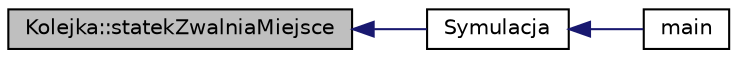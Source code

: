 digraph "Kolejka::statekZwalniaMiejsce"
{
  edge [fontname="Helvetica",fontsize="10",labelfontname="Helvetica",labelfontsize="10"];
  node [fontname="Helvetica",fontsize="10",shape=record];
  rankdir="LR";
  Node1 [label="Kolejka::statekZwalniaMiejsce",height=0.2,width=0.4,color="black", fillcolor="grey75", style="filled", fontcolor="black"];
  Node1 -> Node2 [dir="back",color="midnightblue",fontsize="10",style="solid",fontname="Helvetica"];
  Node2 [label="Symulacja",height=0.2,width=0.4,color="black", fillcolor="white", style="filled",URL="$symulacja_8h.html#a0e6f7b9ec172d7e193bd1ec1c5173da4"];
  Node2 -> Node3 [dir="back",color="midnightblue",fontsize="10",style="solid",fontname="Helvetica"];
  Node3 [label="main",height=0.2,width=0.4,color="black", fillcolor="white", style="filled",URL="$sc_8cpp.html#ae66f6b31b5ad750f1fe042a706a4e3d4"];
}
